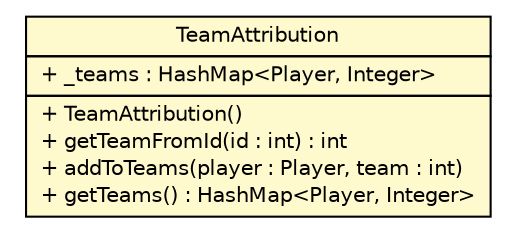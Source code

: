 #!/usr/local/bin/dot
#
# Class diagram 
# Generated by UMLGraph version R5_6 (http://www.umlgraph.org/)
#

digraph G {
	edge [fontname="Helvetica",fontsize=10,labelfontname="Helvetica",labelfontsize=10];
	node [fontname="Helvetica",fontsize=10,shape=plaintext];
	nodesep=0.25;
	ranksep=0.5;
	// Common.TeamAttribution
	c2522 [label=<<table title="Common.TeamAttribution" border="0" cellborder="1" cellspacing="0" cellpadding="2" port="p" bgcolor="lemonChiffon" href="./TeamAttribution.html">
		<tr><td><table border="0" cellspacing="0" cellpadding="1">
<tr><td align="center" balign="center"> TeamAttribution </td></tr>
		</table></td></tr>
		<tr><td><table border="0" cellspacing="0" cellpadding="1">
<tr><td align="left" balign="left"> + _teams : HashMap&lt;Player, Integer&gt; </td></tr>
		</table></td></tr>
		<tr><td><table border="0" cellspacing="0" cellpadding="1">
<tr><td align="left" balign="left"> + TeamAttribution() </td></tr>
<tr><td align="left" balign="left"> + getTeamFromId(id : int) : int </td></tr>
<tr><td align="left" balign="left"> + addToTeams(player : Player, team : int) </td></tr>
<tr><td align="left" balign="left"> + getTeams() : HashMap&lt;Player, Integer&gt; </td></tr>
		</table></td></tr>
		</table>>, URL="./TeamAttribution.html", fontname="Helvetica", fontcolor="black", fontsize=10.0];
}

